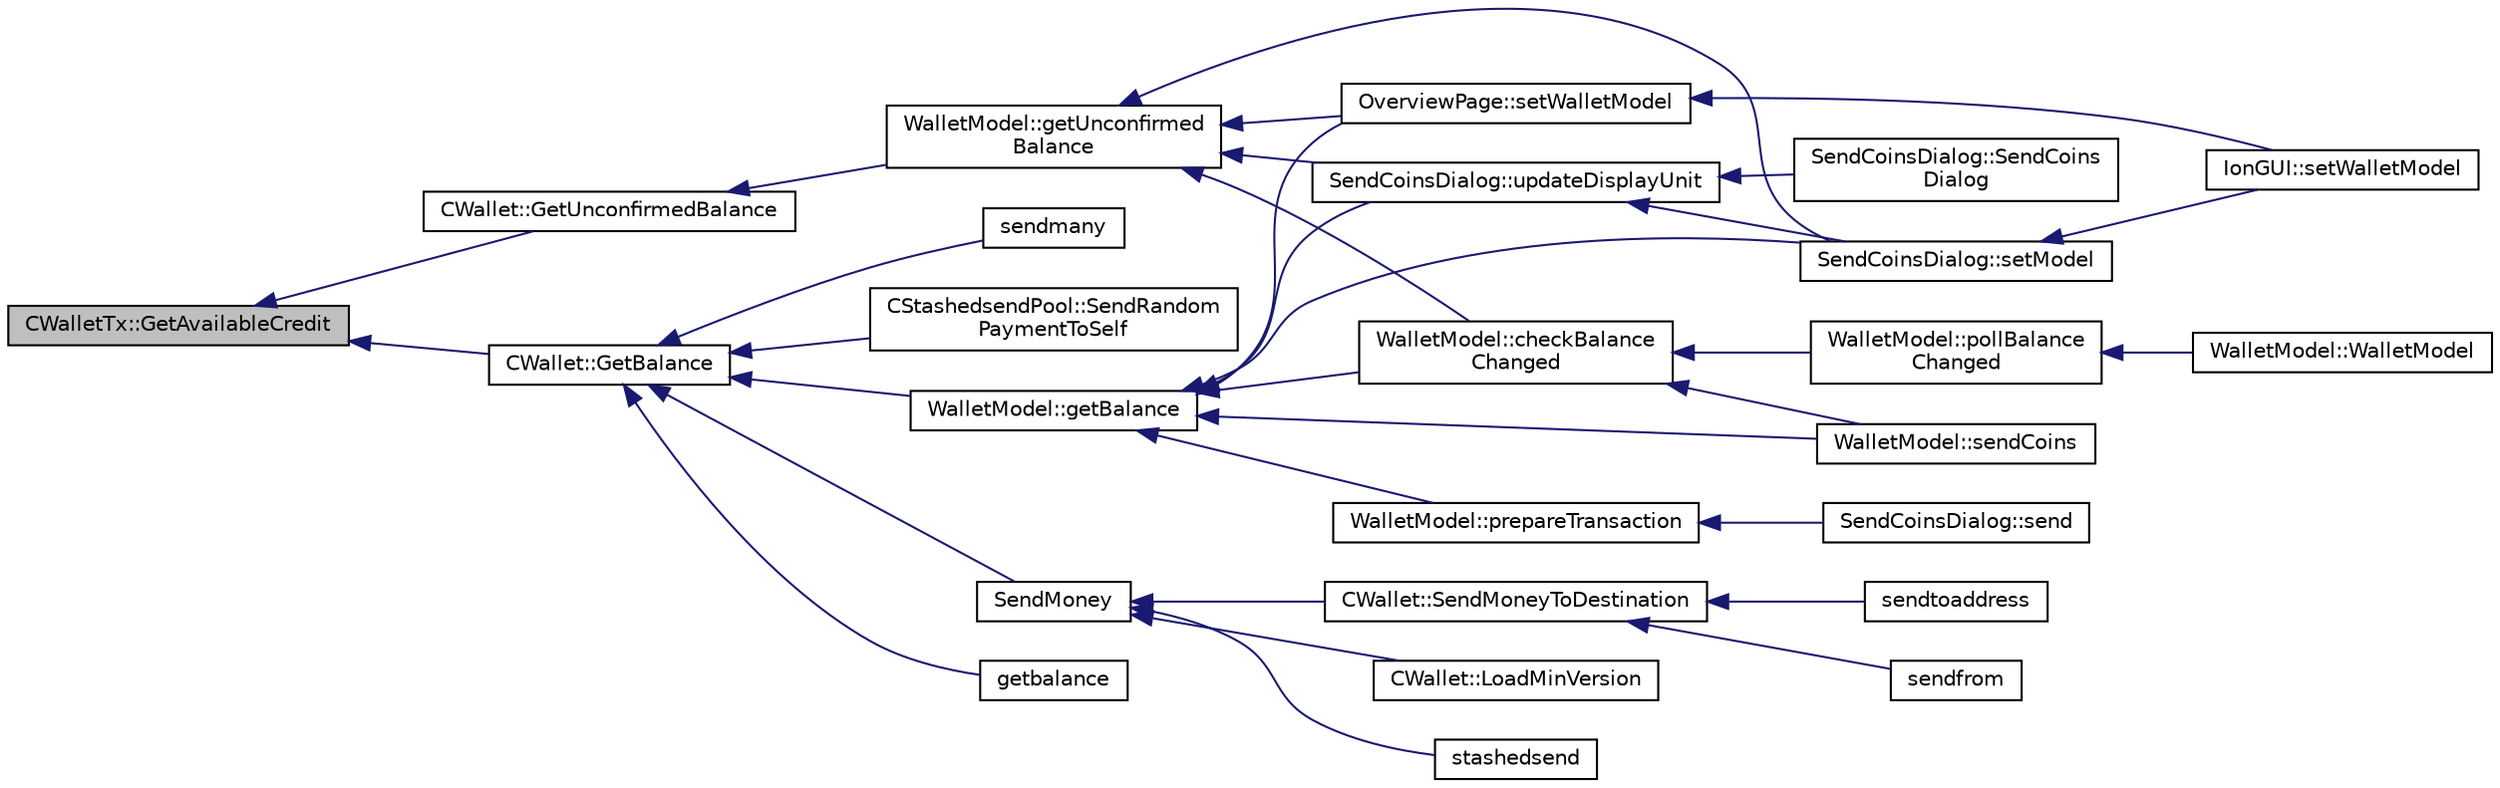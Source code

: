 digraph "CWalletTx::GetAvailableCredit"
{
  edge [fontname="Helvetica",fontsize="10",labelfontname="Helvetica",labelfontsize="10"];
  node [fontname="Helvetica",fontsize="10",shape=record];
  rankdir="LR";
  Node102 [label="CWalletTx::GetAvailableCredit",height=0.2,width=0.4,color="black", fillcolor="grey75", style="filled", fontcolor="black"];
  Node102 -> Node103 [dir="back",color="midnightblue",fontsize="10",style="solid",fontname="Helvetica"];
  Node103 [label="CWallet::GetBalance",height=0.2,width=0.4,color="black", fillcolor="white", style="filled",URL="$class_c_wallet.html#aa6522c2833bc0a84d216cf102b51ba05"];
  Node103 -> Node104 [dir="back",color="midnightblue",fontsize="10",style="solid",fontname="Helvetica"];
  Node104 [label="WalletModel::getBalance",height=0.2,width=0.4,color="black", fillcolor="white", style="filled",URL="$class_wallet_model.html#a4d2cb225a19b89c64f4b5d81faf89beb"];
  Node104 -> Node105 [dir="back",color="midnightblue",fontsize="10",style="solid",fontname="Helvetica"];
  Node105 [label="OverviewPage::setWalletModel",height=0.2,width=0.4,color="black", fillcolor="white", style="filled",URL="$class_overview_page.html#a2ed52a3a87e9c74fee38fa873c9bc71f"];
  Node105 -> Node106 [dir="back",color="midnightblue",fontsize="10",style="solid",fontname="Helvetica"];
  Node106 [label="IonGUI::setWalletModel",height=0.2,width=0.4,color="black", fillcolor="white", style="filled",URL="$class_ion_g_u_i.html#a37f87db65498b036d387c705a749c45d",tooltip="Set the wallet model. "];
  Node104 -> Node107 [dir="back",color="midnightblue",fontsize="10",style="solid",fontname="Helvetica"];
  Node107 [label="SendCoinsDialog::setModel",height=0.2,width=0.4,color="black", fillcolor="white", style="filled",URL="$class_send_coins_dialog.html#a73a6c1b1850a334ee652ac167713a2aa"];
  Node107 -> Node106 [dir="back",color="midnightblue",fontsize="10",style="solid",fontname="Helvetica"];
  Node104 -> Node108 [dir="back",color="midnightblue",fontsize="10",style="solid",fontname="Helvetica"];
  Node108 [label="SendCoinsDialog::updateDisplayUnit",height=0.2,width=0.4,color="black", fillcolor="white", style="filled",URL="$class_send_coins_dialog.html#a74815ad8502b126200b6fd2e59e9f042"];
  Node108 -> Node109 [dir="back",color="midnightblue",fontsize="10",style="solid",fontname="Helvetica"];
  Node109 [label="SendCoinsDialog::SendCoins\lDialog",height=0.2,width=0.4,color="black", fillcolor="white", style="filled",URL="$class_send_coins_dialog.html#a0df5bc29d1df68eda44826651afc595f"];
  Node108 -> Node107 [dir="back",color="midnightblue",fontsize="10",style="solid",fontname="Helvetica"];
  Node104 -> Node110 [dir="back",color="midnightblue",fontsize="10",style="solid",fontname="Helvetica"];
  Node110 [label="WalletModel::checkBalance\lChanged",height=0.2,width=0.4,color="black", fillcolor="white", style="filled",URL="$class_wallet_model.html#adcc4eb8cd71cb4de223621866bb7fb7d"];
  Node110 -> Node111 [dir="back",color="midnightblue",fontsize="10",style="solid",fontname="Helvetica"];
  Node111 [label="WalletModel::pollBalance\lChanged",height=0.2,width=0.4,color="black", fillcolor="white", style="filled",URL="$class_wallet_model.html#a51469b2d95cfd4bc0a14ee456fca7b95"];
  Node111 -> Node112 [dir="back",color="midnightblue",fontsize="10",style="solid",fontname="Helvetica"];
  Node112 [label="WalletModel::WalletModel",height=0.2,width=0.4,color="black", fillcolor="white", style="filled",URL="$class_wallet_model.html#af50d9654d2f20e4e4f0789dcb64ad6b1"];
  Node110 -> Node113 [dir="back",color="midnightblue",fontsize="10",style="solid",fontname="Helvetica"];
  Node113 [label="WalletModel::sendCoins",height=0.2,width=0.4,color="black", fillcolor="white", style="filled",URL="$class_wallet_model.html#a053fb3ff2b8b0347f83e6bb591126746"];
  Node104 -> Node114 [dir="back",color="midnightblue",fontsize="10",style="solid",fontname="Helvetica"];
  Node114 [label="WalletModel::prepareTransaction",height=0.2,width=0.4,color="black", fillcolor="white", style="filled",URL="$class_wallet_model.html#a8abc851901c7c7343ebfb5a8e5fc0154"];
  Node114 -> Node115 [dir="back",color="midnightblue",fontsize="10",style="solid",fontname="Helvetica"];
  Node115 [label="SendCoinsDialog::send",height=0.2,width=0.4,color="black", fillcolor="white", style="filled",URL="$class_send_coins_dialog.html#afd8d436a16ea7dba1276e8fdfdc8b2d3"];
  Node104 -> Node113 [dir="back",color="midnightblue",fontsize="10",style="solid",fontname="Helvetica"];
  Node103 -> Node116 [dir="back",color="midnightblue",fontsize="10",style="solid",fontname="Helvetica"];
  Node116 [label="SendMoney",height=0.2,width=0.4,color="black", fillcolor="white", style="filled",URL="$rpcstashedsend_8cpp.html#a49669702f73a24c1d1dc5a08d7c0785f"];
  Node116 -> Node117 [dir="back",color="midnightblue",fontsize="10",style="solid",fontname="Helvetica"];
  Node117 [label="stashedsend",height=0.2,width=0.4,color="black", fillcolor="white", style="filled",URL="$rpcstashedsend_8cpp.html#a5a7cb1ad55aeaa8bcbb5172e9153a75a"];
  Node116 -> Node118 [dir="back",color="midnightblue",fontsize="10",style="solid",fontname="Helvetica"];
  Node118 [label="CWallet::SendMoneyToDestination",height=0.2,width=0.4,color="black", fillcolor="white", style="filled",URL="$class_c_wallet.html#aad5d55fc472f6b9ccbec5af0a7246d60"];
  Node118 -> Node119 [dir="back",color="midnightblue",fontsize="10",style="solid",fontname="Helvetica"];
  Node119 [label="sendtoaddress",height=0.2,width=0.4,color="black", fillcolor="white", style="filled",URL="$rpcwallet_8cpp.html#a134064858f9cfa4775a6ae34cac2b133"];
  Node118 -> Node120 [dir="back",color="midnightblue",fontsize="10",style="solid",fontname="Helvetica"];
  Node120 [label="sendfrom",height=0.2,width=0.4,color="black", fillcolor="white", style="filled",URL="$rpcwallet_8cpp.html#a845eaefd9ec7752b1145c183205524d0"];
  Node116 -> Node121 [dir="back",color="midnightblue",fontsize="10",style="solid",fontname="Helvetica"];
  Node121 [label="CWallet::LoadMinVersion",height=0.2,width=0.4,color="black", fillcolor="white", style="filled",URL="$class_c_wallet.html#a88317da8dab80135b8db73e945e15b60"];
  Node103 -> Node122 [dir="back",color="midnightblue",fontsize="10",style="solid",fontname="Helvetica"];
  Node122 [label="getbalance",height=0.2,width=0.4,color="black", fillcolor="white", style="filled",URL="$rpcwallet_8cpp.html#a1fdcef480c78c033eb587bd442ec305f"];
  Node103 -> Node123 [dir="back",color="midnightblue",fontsize="10",style="solid",fontname="Helvetica"];
  Node123 [label="sendmany",height=0.2,width=0.4,color="black", fillcolor="white", style="filled",URL="$rpcwallet_8cpp.html#adeb5f23f20fb4e589dab23cadf75c92d"];
  Node103 -> Node124 [dir="back",color="midnightblue",fontsize="10",style="solid",fontname="Helvetica"];
  Node124 [label="CStashedsendPool::SendRandom\lPaymentToSelf",height=0.2,width=0.4,color="black", fillcolor="white", style="filled",URL="$class_c_stashedsend_pool.html#acd9417cd11b55cbec6a04a41fbbba939",tooltip="Used for liquidity providers. "];
  Node102 -> Node125 [dir="back",color="midnightblue",fontsize="10",style="solid",fontname="Helvetica"];
  Node125 [label="CWallet::GetUnconfirmedBalance",height=0.2,width=0.4,color="black", fillcolor="white", style="filled",URL="$class_c_wallet.html#a6e6e1497535d499242c2f2a76d1cbe63"];
  Node125 -> Node126 [dir="back",color="midnightblue",fontsize="10",style="solid",fontname="Helvetica"];
  Node126 [label="WalletModel::getUnconfirmed\lBalance",height=0.2,width=0.4,color="black", fillcolor="white", style="filled",URL="$class_wallet_model.html#a5028f20a33e0d17942abeea537916736"];
  Node126 -> Node105 [dir="back",color="midnightblue",fontsize="10",style="solid",fontname="Helvetica"];
  Node126 -> Node107 [dir="back",color="midnightblue",fontsize="10",style="solid",fontname="Helvetica"];
  Node126 -> Node108 [dir="back",color="midnightblue",fontsize="10",style="solid",fontname="Helvetica"];
  Node126 -> Node110 [dir="back",color="midnightblue",fontsize="10",style="solid",fontname="Helvetica"];
}
